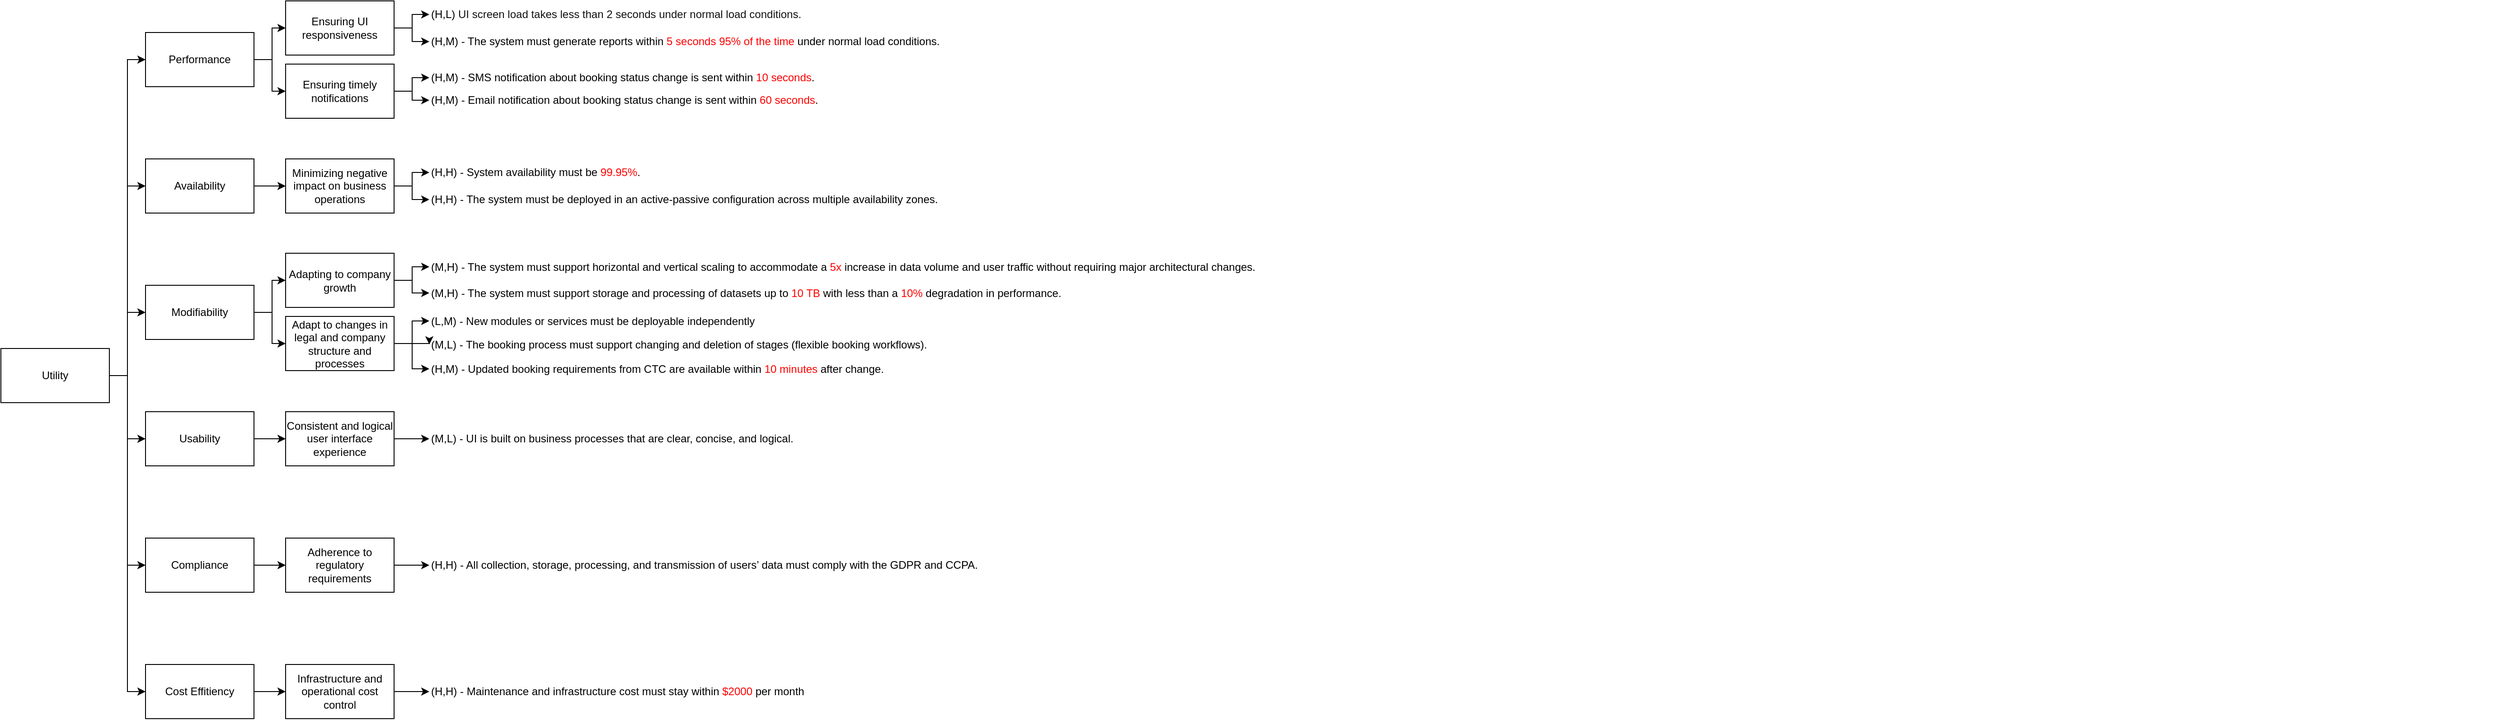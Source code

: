 <mxfile version="26.2.14">
  <diagram name="Page-1" id="o3Bn1y6jxGDED7frqozC">
    <mxGraphModel dx="1235" dy="755" grid="1" gridSize="10" guides="1" tooltips="1" connect="1" arrows="1" fold="1" page="1" pageScale="1" pageWidth="850" pageHeight="1100" math="0" shadow="0">
      <root>
        <mxCell id="0" />
        <mxCell id="1" parent="0" />
        <mxCell id="qGtngPjAGswrNh9nRBlN-7" style="edgeStyle=orthogonalEdgeStyle;rounded=0;orthogonalLoop=1;jettySize=auto;html=1;entryX=0;entryY=0.5;entryDx=0;entryDy=0;" edge="1" parent="1" source="qGtngPjAGswrNh9nRBlN-1" target="qGtngPjAGswrNh9nRBlN-2">
          <mxGeometry relative="1" as="geometry" />
        </mxCell>
        <mxCell id="qGtngPjAGswrNh9nRBlN-8" style="edgeStyle=orthogonalEdgeStyle;rounded=0;orthogonalLoop=1;jettySize=auto;html=1;entryX=0;entryY=0.5;entryDx=0;entryDy=0;" edge="1" parent="1" source="qGtngPjAGswrNh9nRBlN-1" target="qGtngPjAGswrNh9nRBlN-4">
          <mxGeometry relative="1" as="geometry" />
        </mxCell>
        <mxCell id="qGtngPjAGswrNh9nRBlN-9" style="edgeStyle=orthogonalEdgeStyle;rounded=0;orthogonalLoop=1;jettySize=auto;html=1;entryX=0;entryY=0.5;entryDx=0;entryDy=0;" edge="1" parent="1" source="qGtngPjAGswrNh9nRBlN-1" target="qGtngPjAGswrNh9nRBlN-3">
          <mxGeometry relative="1" as="geometry" />
        </mxCell>
        <mxCell id="qGtngPjAGswrNh9nRBlN-10" style="edgeStyle=orthogonalEdgeStyle;rounded=0;orthogonalLoop=1;jettySize=auto;html=1;entryX=0;entryY=0.5;entryDx=0;entryDy=0;" edge="1" parent="1" source="qGtngPjAGswrNh9nRBlN-1" target="qGtngPjAGswrNh9nRBlN-5">
          <mxGeometry relative="1" as="geometry" />
        </mxCell>
        <mxCell id="qGtngPjAGswrNh9nRBlN-11" style="edgeStyle=orthogonalEdgeStyle;rounded=0;orthogonalLoop=1;jettySize=auto;html=1;entryX=0;entryY=0.5;entryDx=0;entryDy=0;" edge="1" parent="1" source="qGtngPjAGswrNh9nRBlN-1" target="qGtngPjAGswrNh9nRBlN-6">
          <mxGeometry relative="1" as="geometry" />
        </mxCell>
        <mxCell id="qGtngPjAGswrNh9nRBlN-58" style="edgeStyle=orthogonalEdgeStyle;rounded=0;orthogonalLoop=1;jettySize=auto;html=1;exitX=1;exitY=0.5;exitDx=0;exitDy=0;entryX=0;entryY=0.5;entryDx=0;entryDy=0;" edge="1" parent="1" source="qGtngPjAGswrNh9nRBlN-1" target="qGtngPjAGswrNh9nRBlN-55">
          <mxGeometry relative="1" as="geometry" />
        </mxCell>
        <mxCell id="qGtngPjAGswrNh9nRBlN-1" value="Utility" style="rounded=0;whiteSpace=wrap;html=1;" vertex="1" parent="1">
          <mxGeometry x="126" y="420" width="120" height="60" as="geometry" />
        </mxCell>
        <mxCell id="qGtngPjAGswrNh9nRBlN-34" style="edgeStyle=orthogonalEdgeStyle;rounded=0;orthogonalLoop=1;jettySize=auto;html=1;exitX=1;exitY=0.5;exitDx=0;exitDy=0;entryX=0;entryY=0.5;entryDx=0;entryDy=0;" edge="1" parent="1" source="qGtngPjAGswrNh9nRBlN-2" target="qGtngPjAGswrNh9nRBlN-12">
          <mxGeometry relative="1" as="geometry" />
        </mxCell>
        <mxCell id="qGtngPjAGswrNh9nRBlN-35" style="edgeStyle=orthogonalEdgeStyle;rounded=0;orthogonalLoop=1;jettySize=auto;html=1;exitX=1;exitY=0.5;exitDx=0;exitDy=0;entryX=0;entryY=0.5;entryDx=0;entryDy=0;" edge="1" parent="1" source="qGtngPjAGswrNh9nRBlN-2" target="qGtngPjAGswrNh9nRBlN-13">
          <mxGeometry relative="1" as="geometry" />
        </mxCell>
        <mxCell id="qGtngPjAGswrNh9nRBlN-2" value="Performance" style="rounded=0;whiteSpace=wrap;html=1;" vertex="1" parent="1">
          <mxGeometry x="286" y="70" width="120" height="60" as="geometry" />
        </mxCell>
        <mxCell id="qGtngPjAGswrNh9nRBlN-37" style="edgeStyle=orthogonalEdgeStyle;rounded=0;orthogonalLoop=1;jettySize=auto;html=1;exitX=1;exitY=0.5;exitDx=0;exitDy=0;entryX=0;entryY=0.5;entryDx=0;entryDy=0;" edge="1" parent="1" source="qGtngPjAGswrNh9nRBlN-3" target="qGtngPjAGswrNh9nRBlN-22">
          <mxGeometry relative="1" as="geometry" />
        </mxCell>
        <mxCell id="qGtngPjAGswrNh9nRBlN-39" style="edgeStyle=orthogonalEdgeStyle;rounded=0;orthogonalLoop=1;jettySize=auto;html=1;exitX=1;exitY=0.5;exitDx=0;exitDy=0;entryX=0;entryY=0.5;entryDx=0;entryDy=0;" edge="1" parent="1" source="qGtngPjAGswrNh9nRBlN-3" target="qGtngPjAGswrNh9nRBlN-25">
          <mxGeometry relative="1" as="geometry" />
        </mxCell>
        <mxCell id="qGtngPjAGswrNh9nRBlN-3" value="Modifiability" style="rounded=0;whiteSpace=wrap;html=1;" vertex="1" parent="1">
          <mxGeometry x="286" y="350" width="120" height="60" as="geometry" />
        </mxCell>
        <mxCell id="qGtngPjAGswrNh9nRBlN-36" style="edgeStyle=orthogonalEdgeStyle;rounded=0;orthogonalLoop=1;jettySize=auto;html=1;exitX=1;exitY=0.5;exitDx=0;exitDy=0;entryX=0;entryY=0.5;entryDx=0;entryDy=0;" edge="1" parent="1" source="qGtngPjAGswrNh9nRBlN-4" target="qGtngPjAGswrNh9nRBlN-14">
          <mxGeometry relative="1" as="geometry" />
        </mxCell>
        <mxCell id="qGtngPjAGswrNh9nRBlN-4" value="Availability" style="rounded=0;whiteSpace=wrap;html=1;" vertex="1" parent="1">
          <mxGeometry x="286" y="210" width="120" height="60" as="geometry" />
        </mxCell>
        <mxCell id="qGtngPjAGswrNh9nRBlN-38" style="edgeStyle=orthogonalEdgeStyle;rounded=0;orthogonalLoop=1;jettySize=auto;html=1;exitX=1;exitY=0.5;exitDx=0;exitDy=0;entryX=0;entryY=0.5;entryDx=0;entryDy=0;" edge="1" parent="1" source="qGtngPjAGswrNh9nRBlN-5" target="qGtngPjAGswrNh9nRBlN-29">
          <mxGeometry relative="1" as="geometry" />
        </mxCell>
        <mxCell id="qGtngPjAGswrNh9nRBlN-5" value="Usability" style="rounded=0;whiteSpace=wrap;html=1;" vertex="1" parent="1">
          <mxGeometry x="286" y="490" width="120" height="60" as="geometry" />
        </mxCell>
        <mxCell id="qGtngPjAGswrNh9nRBlN-40" style="edgeStyle=orthogonalEdgeStyle;rounded=0;orthogonalLoop=1;jettySize=auto;html=1;exitX=1;exitY=0.5;exitDx=0;exitDy=0;entryX=0;entryY=0.5;entryDx=0;entryDy=0;" edge="1" parent="1" source="qGtngPjAGswrNh9nRBlN-6" target="qGtngPjAGswrNh9nRBlN-32">
          <mxGeometry relative="1" as="geometry" />
        </mxCell>
        <mxCell id="qGtngPjAGswrNh9nRBlN-6" value="Compliance" style="rounded=0;whiteSpace=wrap;html=1;" vertex="1" parent="1">
          <mxGeometry x="286" y="630" width="120" height="60" as="geometry" />
        </mxCell>
        <mxCell id="qGtngPjAGswrNh9nRBlN-41" style="edgeStyle=orthogonalEdgeStyle;rounded=0;orthogonalLoop=1;jettySize=auto;html=1;exitX=1;exitY=0.5;exitDx=0;exitDy=0;entryX=0;entryY=0.5;entryDx=0;entryDy=0;" edge="1" parent="1" source="qGtngPjAGswrNh9nRBlN-12" target="qGtngPjAGswrNh9nRBlN-15">
          <mxGeometry relative="1" as="geometry" />
        </mxCell>
        <mxCell id="qGtngPjAGswrNh9nRBlN-43" style="edgeStyle=orthogonalEdgeStyle;rounded=0;orthogonalLoop=1;jettySize=auto;html=1;exitX=1;exitY=0.5;exitDx=0;exitDy=0;entryX=0;entryY=0.5;entryDx=0;entryDy=0;" edge="1" parent="1" source="qGtngPjAGswrNh9nRBlN-12" target="qGtngPjAGswrNh9nRBlN-16">
          <mxGeometry relative="1" as="geometry" />
        </mxCell>
        <mxCell id="qGtngPjAGswrNh9nRBlN-12" value="Ensuring UI responsiveness" style="rounded=0;whiteSpace=wrap;html=1;" vertex="1" parent="1">
          <mxGeometry x="441" y="35" width="120" height="60" as="geometry" />
        </mxCell>
        <mxCell id="qGtngPjAGswrNh9nRBlN-42" style="edgeStyle=orthogonalEdgeStyle;rounded=0;orthogonalLoop=1;jettySize=auto;html=1;exitX=1;exitY=0.5;exitDx=0;exitDy=0;entryX=0;entryY=0.5;entryDx=0;entryDy=0;" edge="1" parent="1" source="qGtngPjAGswrNh9nRBlN-13" target="qGtngPjAGswrNh9nRBlN-17">
          <mxGeometry relative="1" as="geometry" />
        </mxCell>
        <mxCell id="qGtngPjAGswrNh9nRBlN-44" style="edgeStyle=orthogonalEdgeStyle;rounded=0;orthogonalLoop=1;jettySize=auto;html=1;exitX=1;exitY=0.5;exitDx=0;exitDy=0;entryX=0;entryY=0.5;entryDx=0;entryDy=0;" edge="1" parent="1" source="qGtngPjAGswrNh9nRBlN-13" target="qGtngPjAGswrNh9nRBlN-19">
          <mxGeometry relative="1" as="geometry" />
        </mxCell>
        <mxCell id="qGtngPjAGswrNh9nRBlN-13" value="Ensuring timely notifications" style="rounded=0;whiteSpace=wrap;html=1;" vertex="1" parent="1">
          <mxGeometry x="441" y="105" width="120" height="60" as="geometry" />
        </mxCell>
        <mxCell id="qGtngPjAGswrNh9nRBlN-45" style="edgeStyle=orthogonalEdgeStyle;rounded=0;orthogonalLoop=1;jettySize=auto;html=1;exitX=1;exitY=0.5;exitDx=0;exitDy=0;entryX=0;entryY=0.5;entryDx=0;entryDy=0;" edge="1" parent="1" source="qGtngPjAGswrNh9nRBlN-14" target="qGtngPjAGswrNh9nRBlN-20">
          <mxGeometry relative="1" as="geometry" />
        </mxCell>
        <mxCell id="qGtngPjAGswrNh9nRBlN-46" style="edgeStyle=orthogonalEdgeStyle;rounded=0;orthogonalLoop=1;jettySize=auto;html=1;exitX=1;exitY=0.5;exitDx=0;exitDy=0;entryX=0;entryY=0.5;entryDx=0;entryDy=0;" edge="1" parent="1" source="qGtngPjAGswrNh9nRBlN-14" target="qGtngPjAGswrNh9nRBlN-21">
          <mxGeometry relative="1" as="geometry" />
        </mxCell>
        <mxCell id="qGtngPjAGswrNh9nRBlN-14" value="Minimizing negative impact on business operations" style="rounded=0;whiteSpace=wrap;html=1;" vertex="1" parent="1">
          <mxGeometry x="441" y="210" width="120" height="60" as="geometry" />
        </mxCell>
        <mxCell id="qGtngPjAGswrNh9nRBlN-15" value="&lt;font&gt;(H,L)&amp;nbsp;&lt;span style=&quot;color: rgb(17, 17, 17); background-color: rgb(255, 255, 255);&quot;&gt;UI screen load takes less than 2 seconds under normal load conditions.&lt;/span&gt;&lt;/font&gt;" style="text;html=1;align=left;verticalAlign=middle;whiteSpace=wrap;rounded=0;" vertex="1" parent="1">
          <mxGeometry x="600" y="35" width="420" height="30" as="geometry" />
        </mxCell>
        <mxCell id="qGtngPjAGswrNh9nRBlN-16" value="(H,M) - The system must generate reports within &lt;font style=&quot;color: light-dark(rgb(255, 0, 0), rgb(237, 237, 237));&quot;&gt;5 seconds 95% of the time&lt;/font&gt; under normal load conditions." style="text;html=1;align=left;verticalAlign=middle;whiteSpace=wrap;rounded=0;" vertex="1" parent="1">
          <mxGeometry x="600" y="65" width="680" height="30" as="geometry" />
        </mxCell>
        <mxCell id="qGtngPjAGswrNh9nRBlN-17" value="(H,M) - SMS notification about booking status change is sent within &lt;font style=&quot;color: rgb(255, 0, 0);&quot;&gt;10 seconds&lt;/font&gt;." style="text;html=1;align=left;verticalAlign=middle;whiteSpace=wrap;rounded=0;" vertex="1" parent="1">
          <mxGeometry x="600" y="105" width="650" height="30" as="geometry" />
        </mxCell>
        <mxCell id="qGtngPjAGswrNh9nRBlN-19" value="(H,M) - Email notification about booking status change is sent within &lt;font style=&quot;color: rgb(255, 0, 0);&quot;&gt;60 seconds&lt;/font&gt;." style="text;html=1;align=left;verticalAlign=middle;whiteSpace=wrap;rounded=0;" vertex="1" parent="1">
          <mxGeometry x="600" y="130" width="720" height="30" as="geometry" />
        </mxCell>
        <mxCell id="qGtngPjAGswrNh9nRBlN-20" value="(H,H) - System availability must be &lt;font style=&quot;color: rgb(255, 0, 0);&quot;&gt;99.95%&lt;/font&gt;." style="text;html=1;align=left;verticalAlign=middle;whiteSpace=wrap;rounded=0;" vertex="1" parent="1">
          <mxGeometry x="600" y="210" width="570" height="30" as="geometry" />
        </mxCell>
        <mxCell id="qGtngPjAGswrNh9nRBlN-21" value="(H,H) - The system must be deployed in an active-passive configuration across multiple availability zones." style="text;html=1;align=left;verticalAlign=middle;whiteSpace=wrap;rounded=0;" vertex="1" parent="1">
          <mxGeometry x="600" y="240" width="830" height="30" as="geometry" />
        </mxCell>
        <mxCell id="qGtngPjAGswrNh9nRBlN-47" style="edgeStyle=orthogonalEdgeStyle;rounded=0;orthogonalLoop=1;jettySize=auto;html=1;exitX=1;exitY=0.5;exitDx=0;exitDy=0;entryX=0;entryY=0.5;entryDx=0;entryDy=0;" edge="1" parent="1" source="qGtngPjAGswrNh9nRBlN-22" target="qGtngPjAGswrNh9nRBlN-23">
          <mxGeometry relative="1" as="geometry" />
        </mxCell>
        <mxCell id="qGtngPjAGswrNh9nRBlN-48" style="edgeStyle=orthogonalEdgeStyle;rounded=0;orthogonalLoop=1;jettySize=auto;html=1;exitX=1;exitY=0.5;exitDx=0;exitDy=0;entryX=0;entryY=0.5;entryDx=0;entryDy=0;" edge="1" parent="1" source="qGtngPjAGswrNh9nRBlN-22" target="qGtngPjAGswrNh9nRBlN-24">
          <mxGeometry relative="1" as="geometry" />
        </mxCell>
        <mxCell id="qGtngPjAGswrNh9nRBlN-22" value="Adapting to company growth" style="rounded=0;whiteSpace=wrap;html=1;" vertex="1" parent="1">
          <mxGeometry x="441" y="314.5" width="120" height="60" as="geometry" />
        </mxCell>
        <mxCell id="qGtngPjAGswrNh9nRBlN-23" value="(M,H) - The system must support horizontal and vertical scaling to accommodate a &lt;font style=&quot;color: rgb(255, 0, 0);&quot;&gt;5x&lt;/font&gt; increase in data volume and user traffic without requiring major architectural changes." style="text;html=1;align=left;verticalAlign=middle;whiteSpace=wrap;rounded=0;" vertex="1" parent="1">
          <mxGeometry x="600" y="314.5" width="2290" height="30" as="geometry" />
        </mxCell>
        <mxCell id="qGtngPjAGswrNh9nRBlN-24" value="(M,H) - The system must support storage and processing of datasets up to &lt;font style=&quot;color: rgb(255, 0, 0);&quot;&gt;10 TB &lt;/font&gt;with less than a &lt;font style=&quot;color: rgb(255, 0, 0);&quot;&gt;10%&lt;/font&gt; degradation in performance." style="text;html=1;align=left;verticalAlign=middle;whiteSpace=wrap;rounded=0;" vertex="1" parent="1">
          <mxGeometry x="600" y="343.5" width="760" height="30" as="geometry" />
        </mxCell>
        <mxCell id="qGtngPjAGswrNh9nRBlN-49" style="edgeStyle=orthogonalEdgeStyle;rounded=0;orthogonalLoop=1;jettySize=auto;html=1;exitX=1;exitY=0.5;exitDx=0;exitDy=0;entryX=0;entryY=0.5;entryDx=0;entryDy=0;" edge="1" parent="1" source="qGtngPjAGswrNh9nRBlN-25" target="qGtngPjAGswrNh9nRBlN-26">
          <mxGeometry relative="1" as="geometry" />
        </mxCell>
        <mxCell id="qGtngPjAGswrNh9nRBlN-51" style="edgeStyle=orthogonalEdgeStyle;rounded=0;orthogonalLoop=1;jettySize=auto;html=1;exitX=1;exitY=0.5;exitDx=0;exitDy=0;entryX=0;entryY=0.5;entryDx=0;entryDy=0;" edge="1" parent="1" source="qGtngPjAGswrNh9nRBlN-25" target="qGtngPjAGswrNh9nRBlN-27">
          <mxGeometry relative="1" as="geometry" />
        </mxCell>
        <mxCell id="qGtngPjAGswrNh9nRBlN-53" style="edgeStyle=orthogonalEdgeStyle;rounded=0;orthogonalLoop=1;jettySize=auto;html=1;exitX=1;exitY=0.5;exitDx=0;exitDy=0;entryX=0;entryY=0.5;entryDx=0;entryDy=0;" edge="1" parent="1" source="qGtngPjAGswrNh9nRBlN-25" target="qGtngPjAGswrNh9nRBlN-28">
          <mxGeometry relative="1" as="geometry" />
        </mxCell>
        <mxCell id="qGtngPjAGswrNh9nRBlN-25" value="Adapt to changes in legal and company structure and processes" style="rounded=0;whiteSpace=wrap;html=1;" vertex="1" parent="1">
          <mxGeometry x="441" y="384.5" width="120" height="60" as="geometry" />
        </mxCell>
        <mxCell id="qGtngPjAGswrNh9nRBlN-26" value="(L,M) - New modules or services must be deployable independently" style="text;html=1;align=left;verticalAlign=middle;whiteSpace=wrap;rounded=0;" vertex="1" parent="1">
          <mxGeometry x="600" y="374.5" width="480" height="30" as="geometry" />
        </mxCell>
        <mxCell id="qGtngPjAGswrNh9nRBlN-27" value="(M,L) - The booking process must support changing and deletion of stages (flexible booking workflows)." style="text;html=1;align=left;verticalAlign=middle;whiteSpace=wrap;rounded=0;" vertex="1" parent="1">
          <mxGeometry x="600" y="400.5" width="650" height="30" as="geometry" />
        </mxCell>
        <mxCell id="qGtngPjAGswrNh9nRBlN-28" value="(H,M) - Updated booking requirements from CTC are available within &lt;font style=&quot;color: rgb(255, 0, 0);&quot;&gt;10 minutes &lt;/font&gt;after change." style="text;html=1;align=left;verticalAlign=middle;whiteSpace=wrap;rounded=0;" vertex="1" parent="1">
          <mxGeometry x="600" y="427.5" width="610" height="30" as="geometry" />
        </mxCell>
        <mxCell id="qGtngPjAGswrNh9nRBlN-52" style="edgeStyle=orthogonalEdgeStyle;rounded=0;orthogonalLoop=1;jettySize=auto;html=1;exitX=1;exitY=0.5;exitDx=0;exitDy=0;entryX=0;entryY=0.5;entryDx=0;entryDy=0;" edge="1" parent="1" source="qGtngPjAGswrNh9nRBlN-29" target="qGtngPjAGswrNh9nRBlN-31">
          <mxGeometry relative="1" as="geometry" />
        </mxCell>
        <mxCell id="qGtngPjAGswrNh9nRBlN-29" value="Consistent and logical user interface experience" style="rounded=0;whiteSpace=wrap;html=1;" vertex="1" parent="1">
          <mxGeometry x="441" y="490" width="120" height="60" as="geometry" />
        </mxCell>
        <mxCell id="qGtngPjAGswrNh9nRBlN-31" value="(M,L) - UI is built on business processes that are clear, concise, and logical." style="text;html=1;align=left;verticalAlign=middle;whiteSpace=wrap;rounded=0;" vertex="1" parent="1">
          <mxGeometry x="600" y="505" width="440" height="30" as="geometry" />
        </mxCell>
        <mxCell id="qGtngPjAGswrNh9nRBlN-54" style="edgeStyle=orthogonalEdgeStyle;rounded=0;orthogonalLoop=1;jettySize=auto;html=1;exitX=1;exitY=0.5;exitDx=0;exitDy=0;entryX=0;entryY=0.5;entryDx=0;entryDy=0;" edge="1" parent="1" source="qGtngPjAGswrNh9nRBlN-32" target="qGtngPjAGswrNh9nRBlN-33">
          <mxGeometry relative="1" as="geometry" />
        </mxCell>
        <mxCell id="qGtngPjAGswrNh9nRBlN-32" value="Adherence to regulatory requirements" style="rounded=0;whiteSpace=wrap;html=1;" vertex="1" parent="1">
          <mxGeometry x="441" y="630" width="120" height="60" as="geometry" />
        </mxCell>
        <mxCell id="qGtngPjAGswrNh9nRBlN-33" value="(H,H) - All collection, storage, processing, and transmission of users’ data must comply with the GDPR and CCPA." style="text;html=1;align=left;verticalAlign=middle;whiteSpace=wrap;rounded=0;" vertex="1" parent="1">
          <mxGeometry x="600" y="645" width="870" height="30" as="geometry" />
        </mxCell>
        <mxCell id="qGtngPjAGswrNh9nRBlN-59" style="edgeStyle=orthogonalEdgeStyle;rounded=0;orthogonalLoop=1;jettySize=auto;html=1;exitX=1;exitY=0.5;exitDx=0;exitDy=0;entryX=0;entryY=0.5;entryDx=0;entryDy=0;" edge="1" parent="1" source="qGtngPjAGswrNh9nRBlN-55" target="qGtngPjAGswrNh9nRBlN-56">
          <mxGeometry relative="1" as="geometry" />
        </mxCell>
        <mxCell id="qGtngPjAGswrNh9nRBlN-55" value="Cost Effitiency" style="rounded=0;whiteSpace=wrap;html=1;" vertex="1" parent="1">
          <mxGeometry x="286" y="770" width="120" height="60" as="geometry" />
        </mxCell>
        <mxCell id="qGtngPjAGswrNh9nRBlN-60" style="edgeStyle=orthogonalEdgeStyle;rounded=0;orthogonalLoop=1;jettySize=auto;html=1;exitX=1;exitY=0.5;exitDx=0;exitDy=0;entryX=0;entryY=0.5;entryDx=0;entryDy=0;" edge="1" parent="1" source="qGtngPjAGswrNh9nRBlN-56" target="qGtngPjAGswrNh9nRBlN-57">
          <mxGeometry relative="1" as="geometry" />
        </mxCell>
        <mxCell id="qGtngPjAGswrNh9nRBlN-56" value="Infrastructure and operational cost control" style="rounded=0;whiteSpace=wrap;html=1;" vertex="1" parent="1">
          <mxGeometry x="441" y="770" width="120" height="60" as="geometry" />
        </mxCell>
        <mxCell id="qGtngPjAGswrNh9nRBlN-57" value="(H,H) - Maintenance and infrastructure cost must stay within &lt;font style=&quot;color: rgb(255, 0, 0);&quot;&gt;$2000 &lt;/font&gt;per month" style="text;html=1;align=left;verticalAlign=middle;whiteSpace=wrap;rounded=0;" vertex="1" parent="1">
          <mxGeometry x="600" y="785" width="440" height="30" as="geometry" />
        </mxCell>
      </root>
    </mxGraphModel>
  </diagram>
</mxfile>
